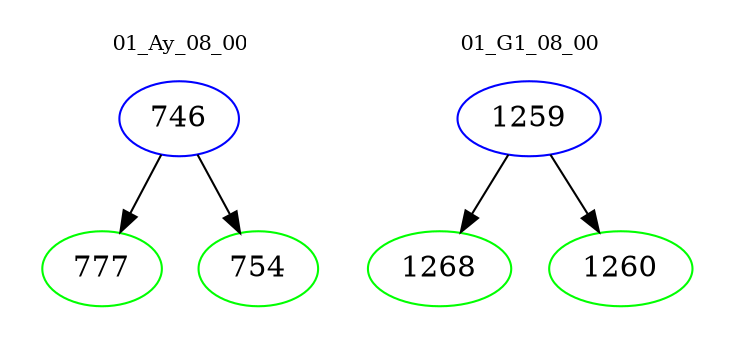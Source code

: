 digraph{
subgraph cluster_0 {
color = white
label = "01_Ay_08_00";
fontsize=10;
T0_746 [label="746", color="blue"]
T0_746 -> T0_777 [color="black"]
T0_777 [label="777", color="green"]
T0_746 -> T0_754 [color="black"]
T0_754 [label="754", color="green"]
}
subgraph cluster_1 {
color = white
label = "01_G1_08_00";
fontsize=10;
T1_1259 [label="1259", color="blue"]
T1_1259 -> T1_1268 [color="black"]
T1_1268 [label="1268", color="green"]
T1_1259 -> T1_1260 [color="black"]
T1_1260 [label="1260", color="green"]
}
}
